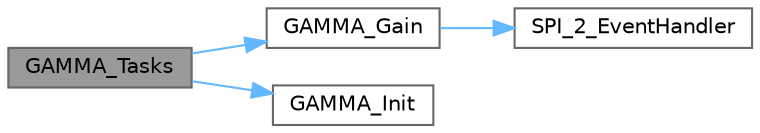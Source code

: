 digraph "GAMMA_Tasks"
{
 // LATEX_PDF_SIZE
  bgcolor="transparent";
  edge [fontname=Helvetica,fontsize=10,labelfontname=Helvetica,labelfontsize=10];
  node [fontname=Helvetica,fontsize=10,shape=box,height=0.2,width=0.4];
  rankdir="LR";
  Node1 [id="Node000001",label="GAMMA_Tasks",height=0.2,width=0.4,color="gray40", fillcolor="grey60", style="filled", fontcolor="black",tooltip=" "];
  Node1 -> Node2 [id="edge1_Node000001_Node000002",color="steelblue1",style="solid",tooltip=" "];
  Node2 [id="Node000002",label="GAMMA_Gain",height=0.2,width=0.4,color="grey40", fillcolor="white", style="filled",URL="$gamma_8c.html#a5da711ad3fdec1827b9d1df4cc75ed91",tooltip=" "];
  Node2 -> Node3 [id="edge2_Node000002_Node000003",color="steelblue1",style="solid",tooltip=" "];
  Node3 [id="Node000003",label="SPI_2_EventHandler",height=0.2,width=0.4,color="grey40", fillcolor="white", style="filled",URL="$gamma_8c.html#a6452af4ddd37302af7a2ab0e3e2a69cd",tooltip=" "];
  Node1 -> Node4 [id="edge3_Node000001_Node000004",color="steelblue1",style="solid",tooltip=" "];
  Node4 [id="Node000004",label="GAMMA_Init",height=0.2,width=0.4,color="grey40", fillcolor="white", style="filled",URL="$gamma_8c.html#aefeced0c9f815b6c2ff8959cc09ac071",tooltip=" "];
}
